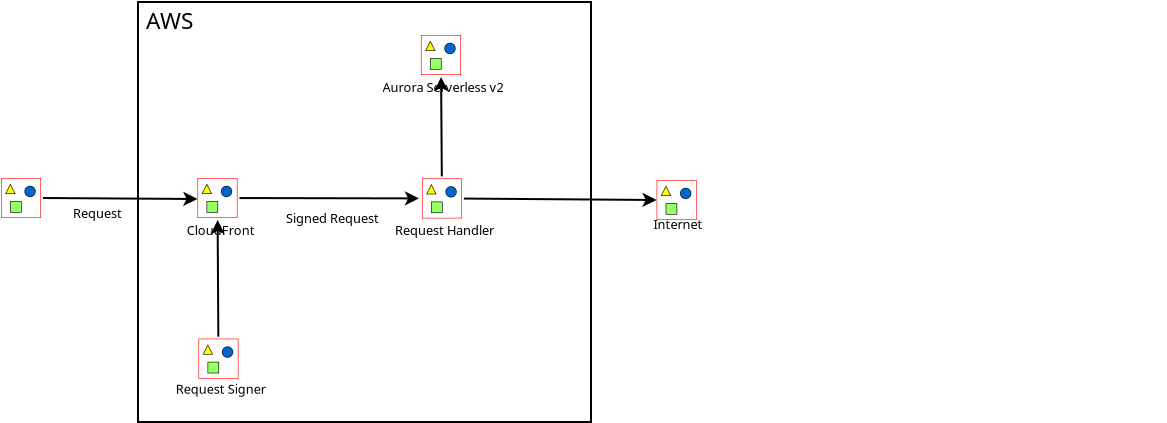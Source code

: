 <?xml version="1.0" encoding="UTF-8"?>
<dia:diagram xmlns:dia="http://www.lysator.liu.se/~alla/dia/">
  <dia:layer name="Background" visible="true" active="true">
    <dia:object type="Standard - Text" version="1" id="O0">
      <dia:attribute name="obj_pos">
        <dia:point val="64.95,21.4"/>
      </dia:attribute>
      <dia:attribute name="obj_bb">
        <dia:rectangle val="64.95,20.76;64.95,21.532"/>
      </dia:attribute>
      <dia:attribute name="text">
        <dia:composite type="text">
          <dia:attribute name="string">
            <dia:string>##</dia:string>
          </dia:attribute>
          <dia:attribute name="font">
            <dia:font family="sans" style="0" name="Helvetica"/>
          </dia:attribute>
          <dia:attribute name="height">
            <dia:real val="0.8"/>
          </dia:attribute>
          <dia:attribute name="pos">
            <dia:point val="64.95,21.4"/>
          </dia:attribute>
          <dia:attribute name="color">
            <dia:color val="#000000"/>
          </dia:attribute>
          <dia:attribute name="alignment">
            <dia:enum val="0"/>
          </dia:attribute>
        </dia:composite>
      </dia:attribute>
      <dia:attribute name="valign">
        <dia:enum val="3"/>
      </dia:attribute>
    </dia:object>
    <dia:group>
      <dia:group>
        <dia:object type="Standard - Box" version="0" id="O1">
          <dia:attribute name="obj_pos">
            <dia:point val="13.5,2.25"/>
          </dia:attribute>
          <dia:attribute name="obj_bb">
            <dia:rectangle val="13.45,2.2;36.2,23.3"/>
          </dia:attribute>
          <dia:attribute name="elem_corner">
            <dia:point val="13.5,2.25"/>
          </dia:attribute>
          <dia:attribute name="elem_width">
            <dia:real val="22.65"/>
          </dia:attribute>
          <dia:attribute name="elem_height">
            <dia:real val="21.0"/>
          </dia:attribute>
          <dia:attribute name="show_background">
            <dia:boolean val="true"/>
          </dia:attribute>
        </dia:object>
        <dia:object type="Standard - Text" version="1" id="O2">
          <dia:attribute name="obj_pos">
            <dia:point val="13.9,3.6"/>
          </dia:attribute>
          <dia:attribute name="obj_bb">
            <dia:rectangle val="13.9,2.47;16.227,3.833"/>
          </dia:attribute>
          <dia:attribute name="text">
            <dia:composite type="text">
              <dia:attribute name="string">
                <dia:string>#AWS#</dia:string>
              </dia:attribute>
              <dia:attribute name="font">
                <dia:font family="sans" style="0" name="Helvetica"/>
              </dia:attribute>
              <dia:attribute name="height">
                <dia:real val="1.411"/>
              </dia:attribute>
              <dia:attribute name="pos">
                <dia:point val="13.9,3.6"/>
              </dia:attribute>
              <dia:attribute name="color">
                <dia:color val="#000000"/>
              </dia:attribute>
              <dia:attribute name="alignment">
                <dia:enum val="0"/>
              </dia:attribute>
            </dia:composite>
          </dia:attribute>
          <dia:attribute name="valign">
            <dia:enum val="3"/>
          </dia:attribute>
        </dia:object>
      </dia:group>
      <dia:group>
        <dia:group>
          <dia:object type="Standard - Image" version="0" id="O3">
            <dia:attribute name="obj_pos">
              <dia:point val="16.524,19.082"/>
            </dia:attribute>
            <dia:attribute name="obj_bb">
              <dia:rectangle val="16.474,19.032;18.574,21.133"/>
            </dia:attribute>
            <dia:attribute name="elem_corner">
              <dia:point val="16.524,19.082"/>
            </dia:attribute>
            <dia:attribute name="elem_width">
              <dia:real val="2"/>
            </dia:attribute>
            <dia:attribute name="elem_height">
              <dia:real val="2"/>
            </dia:attribute>
            <dia:attribute name="draw_border">
              <dia:boolean val="false"/>
            </dia:attribute>
            <dia:attribute name="keep_aspect">
              <dia:boolean val="true"/>
            </dia:attribute>
            <dia:attribute name="file">
              <dia:string>#Arch_AWS-Lambda_48.png#</dia:string>
            </dia:attribute>
          </dia:object>
          <dia:object type="Standard - Text" version="1" id="O4">
            <dia:attribute name="obj_pos">
              <dia:point val="15.389,21.832"/>
            </dia:attribute>
            <dia:attribute name="obj_bb">
              <dia:rectangle val="15.389,21.192;19.659,21.965"/>
            </dia:attribute>
            <dia:attribute name="text">
              <dia:composite type="text">
                <dia:attribute name="string">
                  <dia:string>#Request Signer#</dia:string>
                </dia:attribute>
                <dia:attribute name="font">
                  <dia:font family="sans" style="0" name="Helvetica"/>
                </dia:attribute>
                <dia:attribute name="height">
                  <dia:real val="0.8"/>
                </dia:attribute>
                <dia:attribute name="pos">
                  <dia:point val="15.389,21.832"/>
                </dia:attribute>
                <dia:attribute name="color">
                  <dia:color val="#000000"/>
                </dia:attribute>
                <dia:attribute name="alignment">
                  <dia:enum val="0"/>
                </dia:attribute>
              </dia:composite>
            </dia:attribute>
            <dia:attribute name="valign">
              <dia:enum val="3"/>
            </dia:attribute>
          </dia:object>
        </dia:group>
        <dia:group>
          <dia:object type="Standard - Image" version="0" id="O5">
            <dia:attribute name="obj_pos">
              <dia:point val="27.646,3.9"/>
            </dia:attribute>
            <dia:attribute name="obj_bb">
              <dia:rectangle val="27.596,3.85;29.696,5.95"/>
            </dia:attribute>
            <dia:attribute name="elem_corner">
              <dia:point val="27.646,3.9"/>
            </dia:attribute>
            <dia:attribute name="elem_width">
              <dia:real val="2"/>
            </dia:attribute>
            <dia:attribute name="elem_height">
              <dia:real val="2"/>
            </dia:attribute>
            <dia:attribute name="draw_border">
              <dia:boolean val="false"/>
            </dia:attribute>
            <dia:attribute name="keep_aspect">
              <dia:boolean val="true"/>
            </dia:attribute>
            <dia:attribute name="file">
              <dia:string>#Arch_Amazon-Aurora_48.png#</dia:string>
            </dia:attribute>
          </dia:object>
          <dia:object type="Standard - Text" version="1" id="O6">
            <dia:attribute name="obj_pos">
              <dia:point val="25.725,6.75"/>
            </dia:attribute>
            <dia:attribute name="obj_bb">
              <dia:rectangle val="25.725,6.11;31.547,6.883"/>
            </dia:attribute>
            <dia:attribute name="text">
              <dia:composite type="text">
                <dia:attribute name="string">
                  <dia:string>#Aurora Serverless v2#</dia:string>
                </dia:attribute>
                <dia:attribute name="font">
                  <dia:font family="sans" style="0" name="Helvetica"/>
                </dia:attribute>
                <dia:attribute name="height">
                  <dia:real val="0.8"/>
                </dia:attribute>
                <dia:attribute name="pos">
                  <dia:point val="25.725,6.75"/>
                </dia:attribute>
                <dia:attribute name="color">
                  <dia:color val="#000000"/>
                </dia:attribute>
                <dia:attribute name="alignment">
                  <dia:enum val="0"/>
                </dia:attribute>
              </dia:composite>
            </dia:attribute>
            <dia:attribute name="valign">
              <dia:enum val="3"/>
            </dia:attribute>
          </dia:object>
        </dia:group>
        <dia:group>
          <dia:object type="Standard - Image" version="0" id="O7">
            <dia:attribute name="obj_pos">
              <dia:point val="39.43,11.15"/>
            </dia:attribute>
            <dia:attribute name="obj_bb">
              <dia:rectangle val="39.38,11.1;41.48,13.2"/>
            </dia:attribute>
            <dia:attribute name="elem_corner">
              <dia:point val="39.43,11.15"/>
            </dia:attribute>
            <dia:attribute name="elem_width">
              <dia:real val="2"/>
            </dia:attribute>
            <dia:attribute name="elem_height">
              <dia:real val="2"/>
            </dia:attribute>
            <dia:attribute name="draw_border">
              <dia:boolean val="false"/>
            </dia:attribute>
            <dia:attribute name="keep_aspect">
              <dia:boolean val="true"/>
            </dia:attribute>
            <dia:attribute name="file">
              <dia:string>#Res_Globe_48_Light.png#</dia:string>
            </dia:attribute>
          </dia:object>
          <dia:object type="Standard - Text" version="1" id="O8">
            <dia:attribute name="obj_pos">
              <dia:point val="39.275,13.6"/>
            </dia:attribute>
            <dia:attribute name="obj_bb">
              <dia:rectangle val="39.275,12.96;41.565,13.732"/>
            </dia:attribute>
            <dia:attribute name="text">
              <dia:composite type="text">
                <dia:attribute name="string">
                  <dia:string>#Internet#</dia:string>
                </dia:attribute>
                <dia:attribute name="font">
                  <dia:font family="sans" style="0" name="Helvetica"/>
                </dia:attribute>
                <dia:attribute name="height">
                  <dia:real val="0.8"/>
                </dia:attribute>
                <dia:attribute name="pos">
                  <dia:point val="39.275,13.6"/>
                </dia:attribute>
                <dia:attribute name="color">
                  <dia:color val="#000000"/>
                </dia:attribute>
                <dia:attribute name="alignment">
                  <dia:enum val="0"/>
                </dia:attribute>
              </dia:composite>
            </dia:attribute>
            <dia:attribute name="valign">
              <dia:enum val="3"/>
            </dia:attribute>
          </dia:object>
        </dia:group>
        <dia:object type="Standard - Line" version="0" id="O9">
          <dia:attribute name="obj_pos">
            <dia:point val="28.691,10.97"/>
          </dia:attribute>
          <dia:attribute name="obj_bb">
            <dia:rectangle val="28.297,5.888;29.021,11.021"/>
          </dia:attribute>
          <dia:attribute name="conn_endpoints">
            <dia:point val="28.691,10.97"/>
            <dia:point val="28.654,6.0"/>
          </dia:attribute>
          <dia:attribute name="numcp">
            <dia:int val="1"/>
          </dia:attribute>
          <dia:attribute name="end_arrow">
            <dia:enum val="22"/>
          </dia:attribute>
          <dia:attribute name="end_arrow_length">
            <dia:real val="0.5"/>
          </dia:attribute>
          <dia:attribute name="end_arrow_width">
            <dia:real val="0.5"/>
          </dia:attribute>
        </dia:object>
        <dia:object type="Standard - Line" version="0" id="O10">
          <dia:attribute name="obj_pos">
            <dia:point val="17.517,18.983"/>
          </dia:attribute>
          <dia:attribute name="obj_bb">
            <dia:rectangle val="17.123,13.037;17.846,19.034"/>
          </dia:attribute>
          <dia:attribute name="conn_endpoints">
            <dia:point val="17.517,18.983"/>
            <dia:point val="17.481,13.149"/>
          </dia:attribute>
          <dia:attribute name="numcp">
            <dia:int val="1"/>
          </dia:attribute>
          <dia:attribute name="end_arrow">
            <dia:enum val="22"/>
          </dia:attribute>
          <dia:attribute name="end_arrow_length">
            <dia:real val="0.5"/>
          </dia:attribute>
          <dia:attribute name="end_arrow_width">
            <dia:real val="0.5"/>
          </dia:attribute>
        </dia:object>
        <dia:group>
          <dia:object type="Standard - Image" version="0" id="O11">
            <dia:attribute name="obj_pos">
              <dia:point val="27.7,11.07"/>
            </dia:attribute>
            <dia:attribute name="obj_bb">
              <dia:rectangle val="27.65,11.02;29.75,13.12"/>
            </dia:attribute>
            <dia:attribute name="elem_corner">
              <dia:point val="27.7,11.07"/>
            </dia:attribute>
            <dia:attribute name="elem_width">
              <dia:real val="2"/>
            </dia:attribute>
            <dia:attribute name="elem_height">
              <dia:real val="2"/>
            </dia:attribute>
            <dia:attribute name="draw_border">
              <dia:boolean val="false"/>
            </dia:attribute>
            <dia:attribute name="keep_aspect">
              <dia:boolean val="true"/>
            </dia:attribute>
            <dia:attribute name="file">
              <dia:string>#Arch_AWS-Lambda_48.png#</dia:string>
            </dia:attribute>
          </dia:object>
          <dia:object type="Standard - Text" version="1" id="O12">
            <dia:attribute name="obj_pos">
              <dia:point val="26.35,13.9"/>
            </dia:attribute>
            <dia:attribute name="obj_bb">
              <dia:rectangle val="26.35,13.26;31.03,14.033"/>
            </dia:attribute>
            <dia:attribute name="text">
              <dia:composite type="text">
                <dia:attribute name="string">
                  <dia:string>#Request Handler#</dia:string>
                </dia:attribute>
                <dia:attribute name="font">
                  <dia:font family="sans" style="0" name="Helvetica"/>
                </dia:attribute>
                <dia:attribute name="height">
                  <dia:real val="0.8"/>
                </dia:attribute>
                <dia:attribute name="pos">
                  <dia:point val="26.35,13.9"/>
                </dia:attribute>
                <dia:attribute name="color">
                  <dia:color val="#000000"/>
                </dia:attribute>
                <dia:attribute name="alignment">
                  <dia:enum val="0"/>
                </dia:attribute>
              </dia:composite>
            </dia:attribute>
            <dia:attribute name="valign">
              <dia:enum val="3"/>
            </dia:attribute>
          </dia:object>
        </dia:group>
        <dia:group>
          <dia:object type="Standard - Image" version="0" id="O13">
            <dia:attribute name="obj_pos">
              <dia:point val="16.474,11.05"/>
            </dia:attribute>
            <dia:attribute name="obj_bb">
              <dia:rectangle val="16.424,11;18.524,13.1"/>
            </dia:attribute>
            <dia:attribute name="elem_corner">
              <dia:point val="16.474,11.05"/>
            </dia:attribute>
            <dia:attribute name="elem_width">
              <dia:real val="2"/>
            </dia:attribute>
            <dia:attribute name="elem_height">
              <dia:real val="2"/>
            </dia:attribute>
            <dia:attribute name="draw_border">
              <dia:boolean val="false"/>
            </dia:attribute>
            <dia:attribute name="keep_aspect">
              <dia:boolean val="true"/>
            </dia:attribute>
            <dia:attribute name="file">
              <dia:string>#Arch_Amazon-CloudFront_48.png#</dia:string>
            </dia:attribute>
          </dia:object>
          <dia:object type="Standard - Text" version="1" id="O14">
            <dia:attribute name="obj_pos">
              <dia:point val="15.935,13.9"/>
            </dia:attribute>
            <dia:attribute name="obj_bb">
              <dia:rectangle val="15.935,13.26;19.012,14.033"/>
            </dia:attribute>
            <dia:attribute name="text">
              <dia:composite type="text">
                <dia:attribute name="string">
                  <dia:string>#CloudFront#</dia:string>
                </dia:attribute>
                <dia:attribute name="font">
                  <dia:font family="sans" style="0" name="Helvetica"/>
                </dia:attribute>
                <dia:attribute name="height">
                  <dia:real val="0.8"/>
                </dia:attribute>
                <dia:attribute name="pos">
                  <dia:point val="15.935,13.9"/>
                </dia:attribute>
                <dia:attribute name="color">
                  <dia:color val="#000000"/>
                </dia:attribute>
                <dia:attribute name="alignment">
                  <dia:enum val="0"/>
                </dia:attribute>
              </dia:composite>
            </dia:attribute>
            <dia:attribute name="valign">
              <dia:enum val="3"/>
            </dia:attribute>
          </dia:object>
        </dia:group>
        <dia:group>
          <dia:object type="Standard - Text" version="1" id="O15">
            <dia:attribute name="obj_pos">
              <dia:point val="20.895,13.3"/>
            </dia:attribute>
            <dia:attribute name="obj_bb">
              <dia:rectangle val="20.895,12.66;25.29,13.432"/>
            </dia:attribute>
            <dia:attribute name="text">
              <dia:composite type="text">
                <dia:attribute name="string">
                  <dia:string>#Signed Request#</dia:string>
                </dia:attribute>
                <dia:attribute name="font">
                  <dia:font family="sans" style="0" name="Helvetica"/>
                </dia:attribute>
                <dia:attribute name="height">
                  <dia:real val="0.8"/>
                </dia:attribute>
                <dia:attribute name="pos">
                  <dia:point val="20.895,13.3"/>
                </dia:attribute>
                <dia:attribute name="color">
                  <dia:color val="#000000"/>
                </dia:attribute>
                <dia:attribute name="alignment">
                  <dia:enum val="0"/>
                </dia:attribute>
              </dia:composite>
            </dia:attribute>
            <dia:attribute name="valign">
              <dia:enum val="3"/>
            </dia:attribute>
          </dia:object>
          <dia:object type="Standard - Line" version="0" id="O16">
            <dia:attribute name="obj_pos">
              <dia:point val="18.574,12.052"/>
            </dia:attribute>
            <dia:attribute name="obj_bb">
              <dia:rectangle val="18.524,11.707;27.662,12.431"/>
            </dia:attribute>
            <dia:attribute name="conn_endpoints">
              <dia:point val="18.574,12.052"/>
              <dia:point val="27.55,12.07"/>
            </dia:attribute>
            <dia:attribute name="numcp">
              <dia:int val="1"/>
            </dia:attribute>
            <dia:attribute name="end_arrow">
              <dia:enum val="22"/>
            </dia:attribute>
            <dia:attribute name="end_arrow_length">
              <dia:real val="0.5"/>
            </dia:attribute>
            <dia:attribute name="end_arrow_width">
              <dia:real val="0.5"/>
            </dia:attribute>
          </dia:object>
        </dia:group>
        <dia:object type="Standard - Image" version="0" id="O17">
          <dia:attribute name="obj_pos">
            <dia:point val="6.65,11.05"/>
          </dia:attribute>
          <dia:attribute name="obj_bb">
            <dia:rectangle val="6.6,11;8.7,13.1"/>
          </dia:attribute>
          <dia:attribute name="elem_corner">
            <dia:point val="6.65,11.05"/>
          </dia:attribute>
          <dia:attribute name="elem_width">
            <dia:real val="2"/>
          </dia:attribute>
          <dia:attribute name="elem_height">
            <dia:real val="2"/>
          </dia:attribute>
          <dia:attribute name="draw_border">
            <dia:boolean val="false"/>
          </dia:attribute>
          <dia:attribute name="keep_aspect">
            <dia:boolean val="true"/>
          </dia:attribute>
          <dia:attribute name="file">
            <dia:string>#Res_User_48_Light.png#</dia:string>
          </dia:attribute>
        </dia:object>
        <dia:object type="Standard - Line" version="0" id="O18">
          <dia:attribute name="obj_pos">
            <dia:point val="29.795,12.078"/>
          </dia:attribute>
          <dia:attribute name="obj_bb">
            <dia:rectangle val="29.744,11.784;39.541,12.507"/>
          </dia:attribute>
          <dia:attribute name="conn_endpoints">
            <dia:point val="29.795,12.078"/>
            <dia:point val="39.43,12.15"/>
          </dia:attribute>
          <dia:attribute name="numcp">
            <dia:int val="1"/>
          </dia:attribute>
          <dia:attribute name="end_arrow">
            <dia:enum val="22"/>
          </dia:attribute>
          <dia:attribute name="end_arrow_length">
            <dia:real val="0.5"/>
          </dia:attribute>
          <dia:attribute name="end_arrow_width">
            <dia:real val="0.5"/>
          </dia:attribute>
        </dia:object>
        <dia:group>
          <dia:object type="Standard - Line" version="0" id="O19">
            <dia:attribute name="obj_pos">
              <dia:point val="8.75,12.05"/>
            </dia:attribute>
            <dia:attribute name="obj_bb">
              <dia:rectangle val="8.7,11.734;16.585,12.458"/>
            </dia:attribute>
            <dia:attribute name="conn_endpoints">
              <dia:point val="8.75,12.05"/>
              <dia:point val="16.474,12.1"/>
            </dia:attribute>
            <dia:attribute name="numcp">
              <dia:int val="1"/>
            </dia:attribute>
            <dia:attribute name="end_arrow">
              <dia:enum val="22"/>
            </dia:attribute>
            <dia:attribute name="end_arrow_length">
              <dia:real val="0.5"/>
            </dia:attribute>
            <dia:attribute name="end_arrow_width">
              <dia:real val="0.5"/>
            </dia:attribute>
          </dia:object>
          <dia:object type="Standard - Text" version="1" id="O20">
            <dia:attribute name="obj_pos">
              <dia:point val="10.25,13.05"/>
            </dia:attribute>
            <dia:attribute name="obj_bb">
              <dia:rectangle val="10.25,12.41;12.535,13.182"/>
            </dia:attribute>
            <dia:attribute name="text">
              <dia:composite type="text">
                <dia:attribute name="string">
                  <dia:string>#Request#</dia:string>
                </dia:attribute>
                <dia:attribute name="font">
                  <dia:font family="sans" style="0" name="Helvetica"/>
                </dia:attribute>
                <dia:attribute name="height">
                  <dia:real val="0.8"/>
                </dia:attribute>
                <dia:attribute name="pos">
                  <dia:point val="10.25,13.05"/>
                </dia:attribute>
                <dia:attribute name="color">
                  <dia:color val="#000000"/>
                </dia:attribute>
                <dia:attribute name="alignment">
                  <dia:enum val="0"/>
                </dia:attribute>
              </dia:composite>
            </dia:attribute>
            <dia:attribute name="valign">
              <dia:enum val="3"/>
            </dia:attribute>
          </dia:object>
        </dia:group>
      </dia:group>
    </dia:group>
  </dia:layer>
</dia:diagram>
